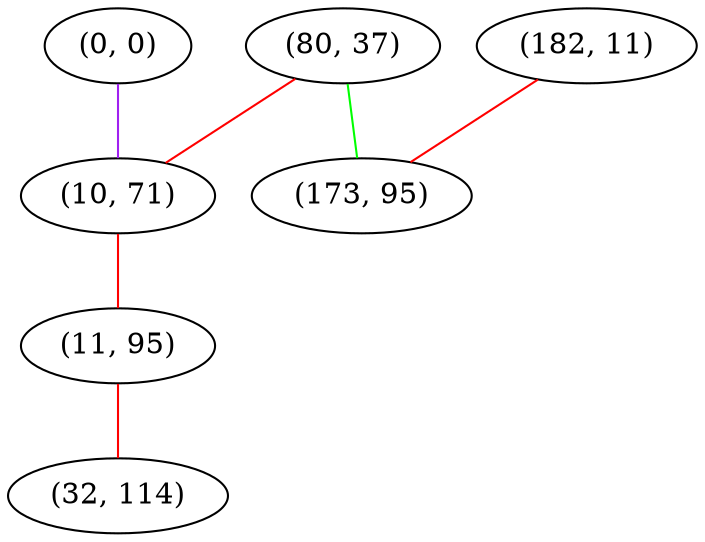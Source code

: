 graph "" {
"(0, 0)";
"(80, 37)";
"(10, 71)";
"(11, 95)";
"(32, 114)";
"(182, 11)";
"(173, 95)";
"(0, 0)" -- "(10, 71)"  [color=purple, key=0, weight=4];
"(80, 37)" -- "(10, 71)"  [color=red, key=0, weight=1];
"(80, 37)" -- "(173, 95)"  [color=green, key=0, weight=2];
"(10, 71)" -- "(11, 95)"  [color=red, key=0, weight=1];
"(11, 95)" -- "(32, 114)"  [color=red, key=0, weight=1];
"(182, 11)" -- "(173, 95)"  [color=red, key=0, weight=1];
}

